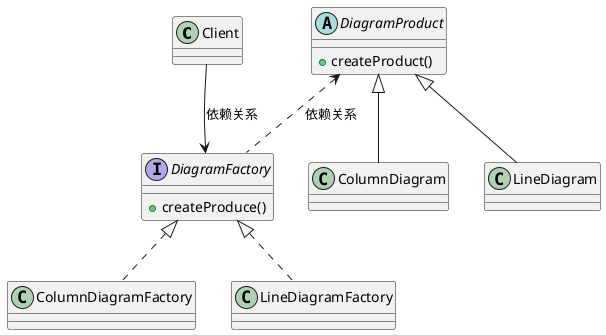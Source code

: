 @startuml

class Client

interface DiagramFactory{
    +createProduce()
}

abstract DiagramProduct {
    +createProduct()
}


Client --> DiagramFactory :依赖关系
DiagramFactory <|.. ColumnDiagramFactory
DiagramFactory <|.. LineDiagramFactory

DiagramProduct <|-- ColumnDiagram
DiagramProduct <|-- LineDiagram

DiagramProduct <.. DiagramFactory :依赖关系

@enduml

